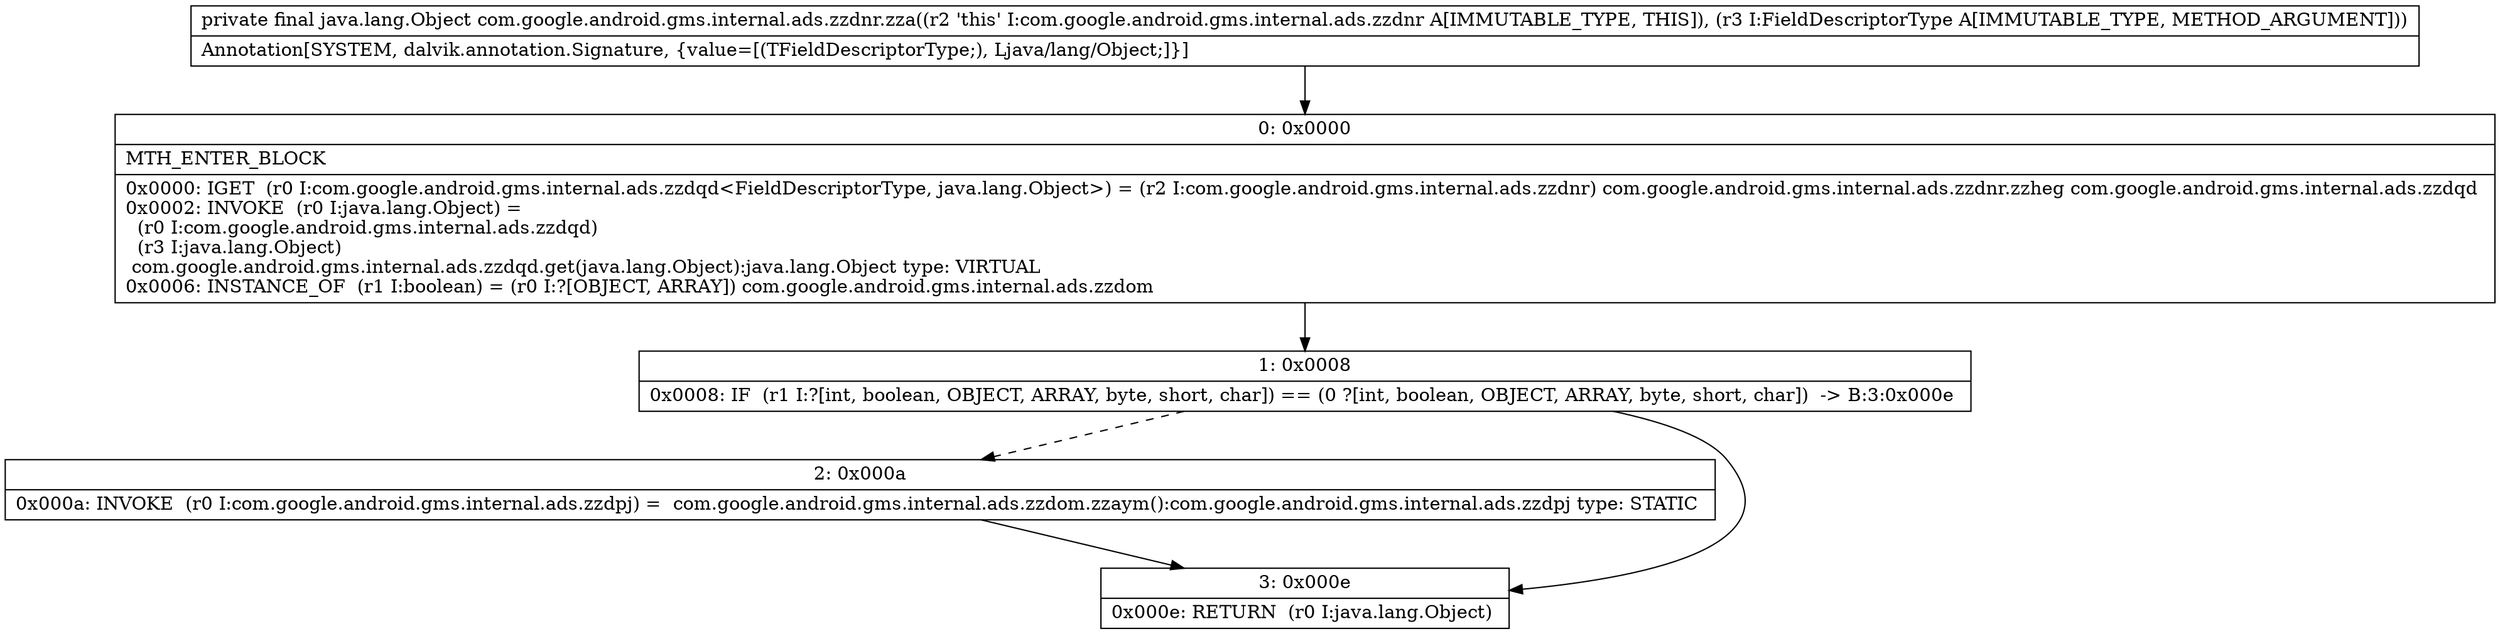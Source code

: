 digraph "CFG forcom.google.android.gms.internal.ads.zzdnr.zza(Lcom\/google\/android\/gms\/internal\/ads\/zzdnt;)Ljava\/lang\/Object;" {
Node_0 [shape=record,label="{0\:\ 0x0000|MTH_ENTER_BLOCK\l|0x0000: IGET  (r0 I:com.google.android.gms.internal.ads.zzdqd\<FieldDescriptorType, java.lang.Object\>) = (r2 I:com.google.android.gms.internal.ads.zzdnr) com.google.android.gms.internal.ads.zzdnr.zzheg com.google.android.gms.internal.ads.zzdqd \l0x0002: INVOKE  (r0 I:java.lang.Object) = \l  (r0 I:com.google.android.gms.internal.ads.zzdqd)\l  (r3 I:java.lang.Object)\l com.google.android.gms.internal.ads.zzdqd.get(java.lang.Object):java.lang.Object type: VIRTUAL \l0x0006: INSTANCE_OF  (r1 I:boolean) = (r0 I:?[OBJECT, ARRAY]) com.google.android.gms.internal.ads.zzdom \l}"];
Node_1 [shape=record,label="{1\:\ 0x0008|0x0008: IF  (r1 I:?[int, boolean, OBJECT, ARRAY, byte, short, char]) == (0 ?[int, boolean, OBJECT, ARRAY, byte, short, char])  \-\> B:3:0x000e \l}"];
Node_2 [shape=record,label="{2\:\ 0x000a|0x000a: INVOKE  (r0 I:com.google.android.gms.internal.ads.zzdpj) =  com.google.android.gms.internal.ads.zzdom.zzaym():com.google.android.gms.internal.ads.zzdpj type: STATIC \l}"];
Node_3 [shape=record,label="{3\:\ 0x000e|0x000e: RETURN  (r0 I:java.lang.Object) \l}"];
MethodNode[shape=record,label="{private final java.lang.Object com.google.android.gms.internal.ads.zzdnr.zza((r2 'this' I:com.google.android.gms.internal.ads.zzdnr A[IMMUTABLE_TYPE, THIS]), (r3 I:FieldDescriptorType A[IMMUTABLE_TYPE, METHOD_ARGUMENT]))  | Annotation[SYSTEM, dalvik.annotation.Signature, \{value=[(TFieldDescriptorType;), Ljava\/lang\/Object;]\}]\l}"];
MethodNode -> Node_0;
Node_0 -> Node_1;
Node_1 -> Node_2[style=dashed];
Node_1 -> Node_3;
Node_2 -> Node_3;
}

